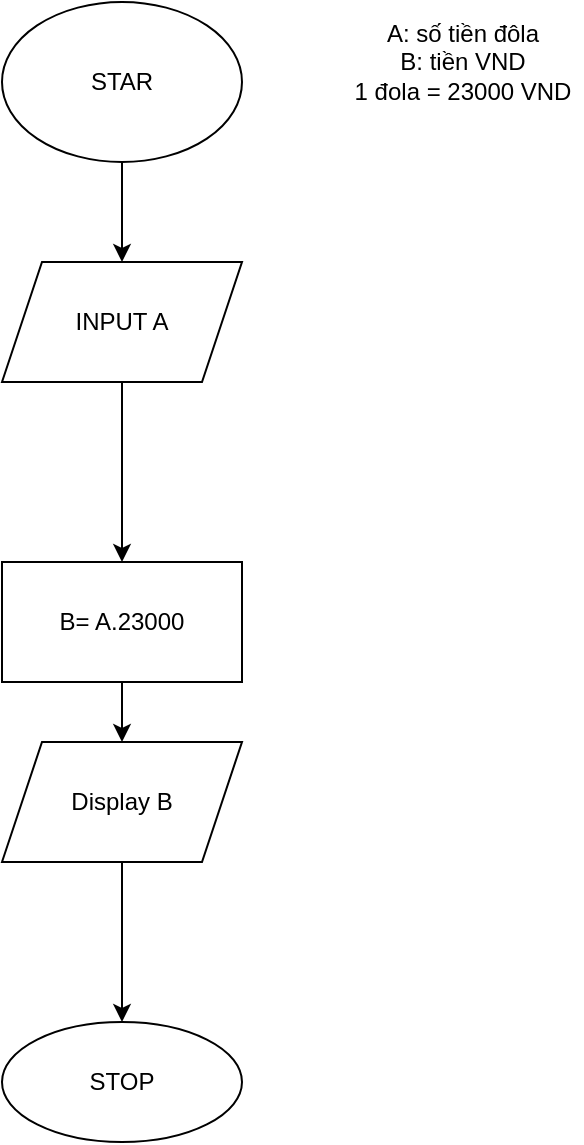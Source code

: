 <mxfile version="15.4.0" type="device"><diagram id="C5RBs43oDa-KdzZeNtuy" name="Page-1"><mxGraphModel dx="852" dy="494" grid="1" gridSize="10" guides="1" tooltips="1" connect="1" arrows="1" fold="1" page="1" pageScale="1" pageWidth="827" pageHeight="1169" math="0" shadow="0"><root><mxCell id="WIyWlLk6GJQsqaUBKTNV-0"/><mxCell id="WIyWlLk6GJQsqaUBKTNV-1" parent="WIyWlLk6GJQsqaUBKTNV-0"/><mxCell id="dBkEqRsc4PE-EcoX3UCj-2" value="" style="edgeStyle=orthogonalEdgeStyle;rounded=0;orthogonalLoop=1;jettySize=auto;html=1;" edge="1" parent="WIyWlLk6GJQsqaUBKTNV-1" source="dBkEqRsc4PE-EcoX3UCj-0" target="dBkEqRsc4PE-EcoX3UCj-1"><mxGeometry relative="1" as="geometry"/></mxCell><mxCell id="dBkEqRsc4PE-EcoX3UCj-0" value="STAR" style="ellipse;whiteSpace=wrap;html=1;" vertex="1" parent="WIyWlLk6GJQsqaUBKTNV-1"><mxGeometry x="380" y="40" width="120" height="80" as="geometry"/></mxCell><mxCell id="dBkEqRsc4PE-EcoX3UCj-4" value="" style="edgeStyle=orthogonalEdgeStyle;rounded=0;orthogonalLoop=1;jettySize=auto;html=1;" edge="1" parent="WIyWlLk6GJQsqaUBKTNV-1" source="dBkEqRsc4PE-EcoX3UCj-1" target="dBkEqRsc4PE-EcoX3UCj-3"><mxGeometry relative="1" as="geometry"/></mxCell><mxCell id="dBkEqRsc4PE-EcoX3UCj-1" value="INPUT A" style="shape=parallelogram;perimeter=parallelogramPerimeter;whiteSpace=wrap;html=1;fixedSize=1;" vertex="1" parent="WIyWlLk6GJQsqaUBKTNV-1"><mxGeometry x="380" y="170" width="120" height="60" as="geometry"/></mxCell><mxCell id="dBkEqRsc4PE-EcoX3UCj-6" value="" style="edgeStyle=orthogonalEdgeStyle;rounded=0;orthogonalLoop=1;jettySize=auto;html=1;" edge="1" parent="WIyWlLk6GJQsqaUBKTNV-1" source="dBkEqRsc4PE-EcoX3UCj-3" target="dBkEqRsc4PE-EcoX3UCj-5"><mxGeometry relative="1" as="geometry"/></mxCell><mxCell id="dBkEqRsc4PE-EcoX3UCj-3" value="B= A.23000" style="whiteSpace=wrap;html=1;" vertex="1" parent="WIyWlLk6GJQsqaUBKTNV-1"><mxGeometry x="380" y="320" width="120" height="60" as="geometry"/></mxCell><mxCell id="dBkEqRsc4PE-EcoX3UCj-8" value="" style="edgeStyle=orthogonalEdgeStyle;rounded=0;orthogonalLoop=1;jettySize=auto;html=1;" edge="1" parent="WIyWlLk6GJQsqaUBKTNV-1" source="dBkEqRsc4PE-EcoX3UCj-5" target="dBkEqRsc4PE-EcoX3UCj-7"><mxGeometry relative="1" as="geometry"/></mxCell><mxCell id="dBkEqRsc4PE-EcoX3UCj-5" value="Display B" style="shape=parallelogram;perimeter=parallelogramPerimeter;whiteSpace=wrap;html=1;fixedSize=1;" vertex="1" parent="WIyWlLk6GJQsqaUBKTNV-1"><mxGeometry x="380" y="410" width="120" height="60" as="geometry"/></mxCell><mxCell id="dBkEqRsc4PE-EcoX3UCj-7" value="STOP" style="ellipse;whiteSpace=wrap;html=1;" vertex="1" parent="WIyWlLk6GJQsqaUBKTNV-1"><mxGeometry x="380" y="550" width="120" height="60" as="geometry"/></mxCell><mxCell id="dBkEqRsc4PE-EcoX3UCj-9" value="A: số tiền đôla&lt;br&gt;B: tiền VND&lt;br&gt;1 đola = 23000 VND" style="text;html=1;align=center;verticalAlign=middle;resizable=0;points=[];autosize=1;strokeColor=none;fillColor=none;" vertex="1" parent="WIyWlLk6GJQsqaUBKTNV-1"><mxGeometry x="550" y="45" width="120" height="50" as="geometry"/></mxCell></root></mxGraphModel></diagram></mxfile>